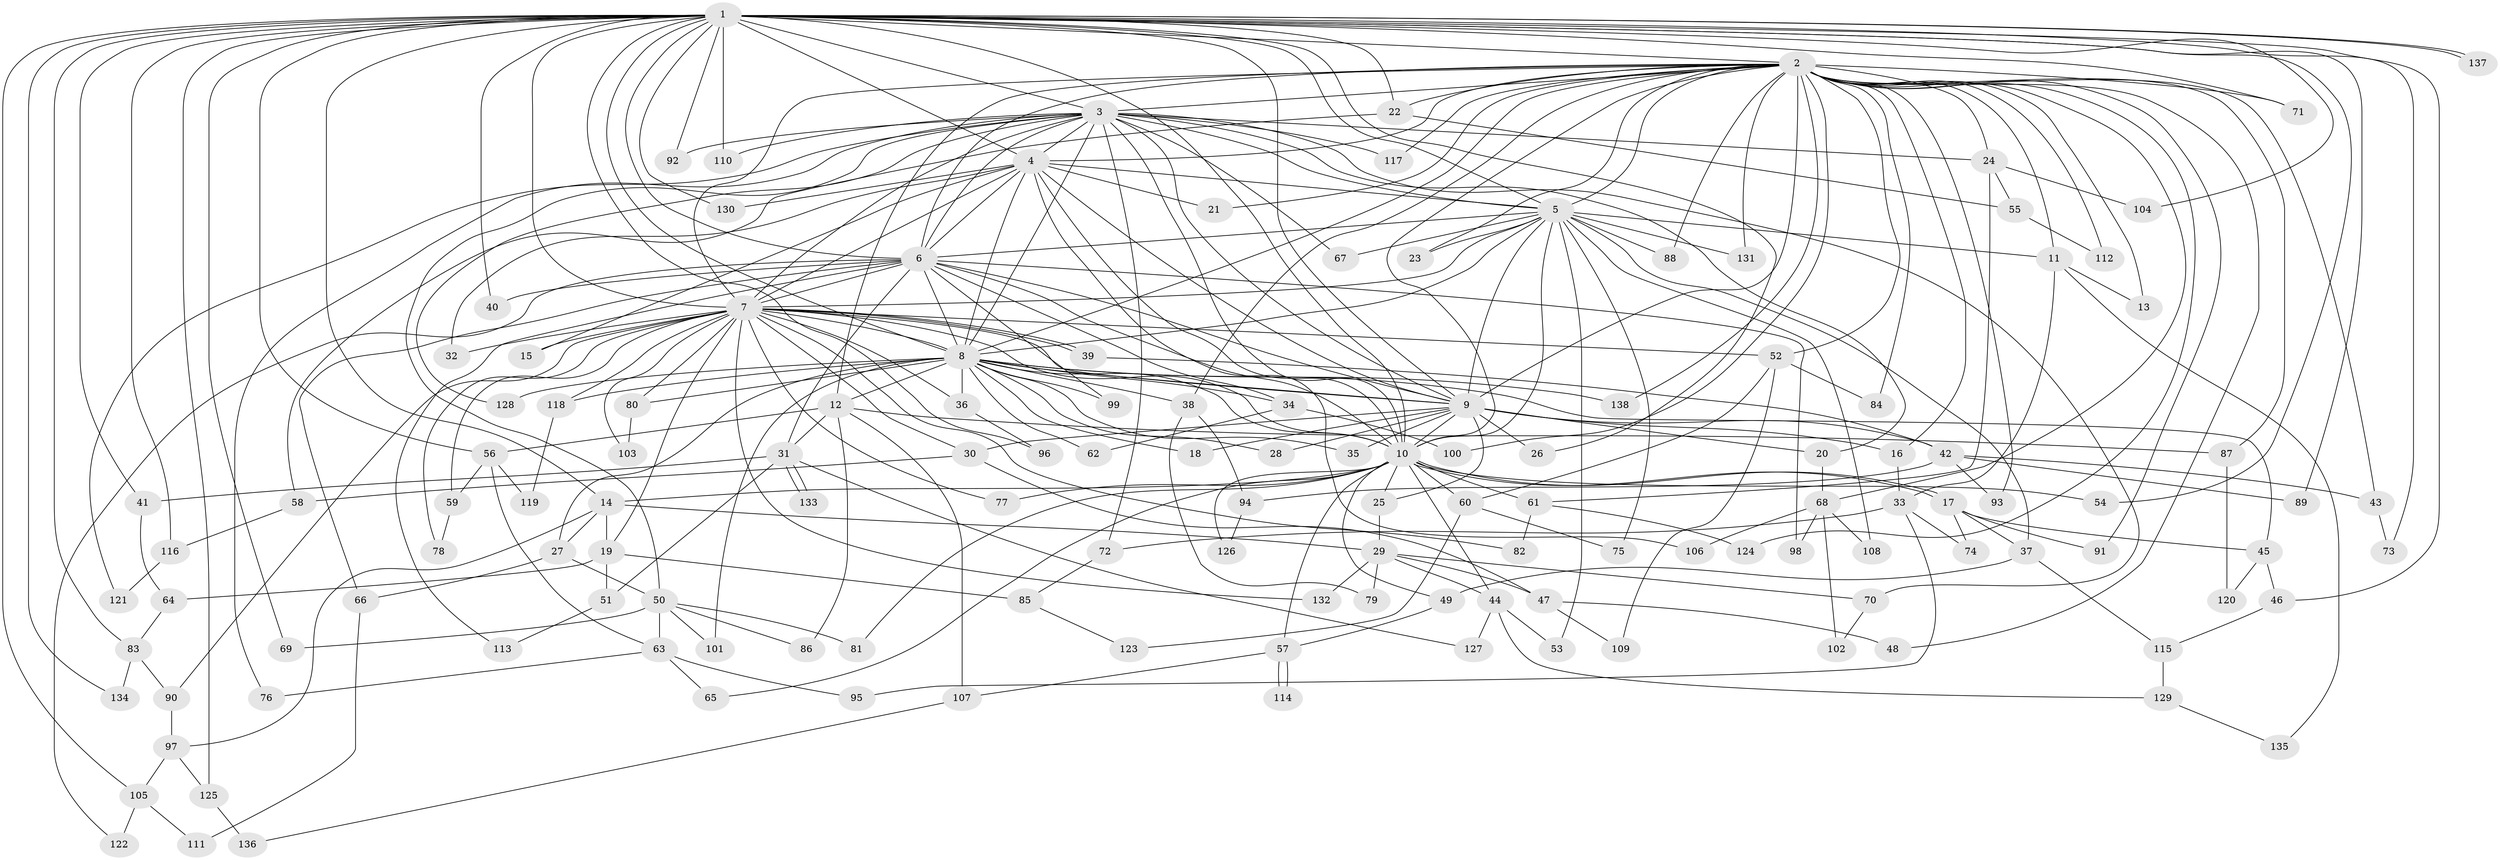 // coarse degree distribution, {15: 0.014492753623188406, 28: 0.014492753623188406, 17: 0.028985507246376812, 8: 0.043478260869565216, 14: 0.014492753623188406, 20: 0.014492753623188406, 18: 0.014492753623188406, 10: 0.014492753623188406, 11: 0.014492753623188406, 2: 0.36231884057971014, 16: 0.014492753623188406, 7: 0.07246376811594203, 6: 0.07246376811594203, 3: 0.15942028985507245, 5: 0.057971014492753624, 4: 0.057971014492753624, 1: 0.028985507246376812}
// Generated by graph-tools (version 1.1) at 2025/49/03/04/25 22:49:39]
// undirected, 138 vertices, 301 edges
graph export_dot {
  node [color=gray90,style=filled];
  1;
  2;
  3;
  4;
  5;
  6;
  7;
  8;
  9;
  10;
  11;
  12;
  13;
  14;
  15;
  16;
  17;
  18;
  19;
  20;
  21;
  22;
  23;
  24;
  25;
  26;
  27;
  28;
  29;
  30;
  31;
  32;
  33;
  34;
  35;
  36;
  37;
  38;
  39;
  40;
  41;
  42;
  43;
  44;
  45;
  46;
  47;
  48;
  49;
  50;
  51;
  52;
  53;
  54;
  55;
  56;
  57;
  58;
  59;
  60;
  61;
  62;
  63;
  64;
  65;
  66;
  67;
  68;
  69;
  70;
  71;
  72;
  73;
  74;
  75;
  76;
  77;
  78;
  79;
  80;
  81;
  82;
  83;
  84;
  85;
  86;
  87;
  88;
  89;
  90;
  91;
  92;
  93;
  94;
  95;
  96;
  97;
  98;
  99;
  100;
  101;
  102;
  103;
  104;
  105;
  106;
  107;
  108;
  109;
  110;
  111;
  112;
  113;
  114;
  115;
  116;
  117;
  118;
  119;
  120;
  121;
  122;
  123;
  124;
  125;
  126;
  127;
  128;
  129;
  130;
  131;
  132;
  133;
  134;
  135;
  136;
  137;
  138;
  1 -- 2;
  1 -- 3;
  1 -- 4;
  1 -- 5;
  1 -- 6;
  1 -- 7;
  1 -- 8;
  1 -- 9;
  1 -- 10;
  1 -- 14;
  1 -- 22;
  1 -- 26;
  1 -- 40;
  1 -- 41;
  1 -- 46;
  1 -- 54;
  1 -- 56;
  1 -- 69;
  1 -- 71;
  1 -- 73;
  1 -- 83;
  1 -- 89;
  1 -- 92;
  1 -- 96;
  1 -- 104;
  1 -- 105;
  1 -- 110;
  1 -- 116;
  1 -- 125;
  1 -- 130;
  1 -- 134;
  1 -- 137;
  1 -- 137;
  2 -- 3;
  2 -- 4;
  2 -- 5;
  2 -- 6;
  2 -- 7;
  2 -- 8;
  2 -- 9;
  2 -- 10;
  2 -- 11;
  2 -- 12;
  2 -- 13;
  2 -- 16;
  2 -- 21;
  2 -- 22;
  2 -- 23;
  2 -- 24;
  2 -- 38;
  2 -- 43;
  2 -- 48;
  2 -- 52;
  2 -- 68;
  2 -- 71;
  2 -- 84;
  2 -- 87;
  2 -- 88;
  2 -- 91;
  2 -- 93;
  2 -- 100;
  2 -- 112;
  2 -- 117;
  2 -- 124;
  2 -- 131;
  2 -- 138;
  3 -- 4;
  3 -- 5;
  3 -- 6;
  3 -- 7;
  3 -- 8;
  3 -- 9;
  3 -- 10;
  3 -- 20;
  3 -- 24;
  3 -- 50;
  3 -- 67;
  3 -- 70;
  3 -- 72;
  3 -- 76;
  3 -- 92;
  3 -- 110;
  3 -- 117;
  3 -- 121;
  3 -- 128;
  4 -- 5;
  4 -- 6;
  4 -- 7;
  4 -- 8;
  4 -- 9;
  4 -- 10;
  4 -- 15;
  4 -- 21;
  4 -- 32;
  4 -- 106;
  4 -- 130;
  5 -- 6;
  5 -- 7;
  5 -- 8;
  5 -- 9;
  5 -- 10;
  5 -- 11;
  5 -- 23;
  5 -- 37;
  5 -- 53;
  5 -- 67;
  5 -- 75;
  5 -- 88;
  5 -- 108;
  5 -- 131;
  6 -- 7;
  6 -- 8;
  6 -- 9;
  6 -- 10;
  6 -- 31;
  6 -- 34;
  6 -- 40;
  6 -- 66;
  6 -- 98;
  6 -- 99;
  6 -- 113;
  6 -- 122;
  7 -- 8;
  7 -- 9;
  7 -- 10;
  7 -- 15;
  7 -- 19;
  7 -- 30;
  7 -- 32;
  7 -- 36;
  7 -- 39;
  7 -- 39;
  7 -- 52;
  7 -- 59;
  7 -- 77;
  7 -- 78;
  7 -- 80;
  7 -- 82;
  7 -- 90;
  7 -- 103;
  7 -- 118;
  7 -- 132;
  8 -- 9;
  8 -- 10;
  8 -- 12;
  8 -- 18;
  8 -- 27;
  8 -- 28;
  8 -- 34;
  8 -- 35;
  8 -- 36;
  8 -- 38;
  8 -- 45;
  8 -- 62;
  8 -- 80;
  8 -- 99;
  8 -- 101;
  8 -- 118;
  8 -- 128;
  8 -- 138;
  9 -- 10;
  9 -- 16;
  9 -- 18;
  9 -- 20;
  9 -- 25;
  9 -- 26;
  9 -- 28;
  9 -- 30;
  9 -- 35;
  9 -- 42;
  10 -- 14;
  10 -- 17;
  10 -- 17;
  10 -- 25;
  10 -- 44;
  10 -- 49;
  10 -- 54;
  10 -- 57;
  10 -- 60;
  10 -- 61;
  10 -- 65;
  10 -- 77;
  10 -- 81;
  10 -- 126;
  11 -- 13;
  11 -- 33;
  11 -- 135;
  12 -- 31;
  12 -- 56;
  12 -- 86;
  12 -- 87;
  12 -- 107;
  14 -- 19;
  14 -- 27;
  14 -- 29;
  14 -- 97;
  16 -- 33;
  17 -- 37;
  17 -- 45;
  17 -- 74;
  17 -- 91;
  19 -- 51;
  19 -- 64;
  19 -- 85;
  20 -- 68;
  22 -- 55;
  22 -- 58;
  24 -- 55;
  24 -- 61;
  24 -- 104;
  25 -- 29;
  27 -- 50;
  27 -- 66;
  29 -- 44;
  29 -- 47;
  29 -- 70;
  29 -- 79;
  29 -- 132;
  30 -- 47;
  30 -- 58;
  31 -- 41;
  31 -- 51;
  31 -- 127;
  31 -- 133;
  31 -- 133;
  33 -- 72;
  33 -- 74;
  33 -- 95;
  34 -- 62;
  34 -- 100;
  36 -- 96;
  37 -- 49;
  37 -- 115;
  38 -- 79;
  38 -- 94;
  39 -- 42;
  41 -- 64;
  42 -- 43;
  42 -- 89;
  42 -- 93;
  42 -- 94;
  43 -- 73;
  44 -- 53;
  44 -- 127;
  44 -- 129;
  45 -- 46;
  45 -- 120;
  46 -- 115;
  47 -- 48;
  47 -- 109;
  49 -- 57;
  50 -- 63;
  50 -- 69;
  50 -- 81;
  50 -- 86;
  50 -- 101;
  51 -- 113;
  52 -- 60;
  52 -- 84;
  52 -- 109;
  55 -- 112;
  56 -- 59;
  56 -- 63;
  56 -- 119;
  57 -- 107;
  57 -- 114;
  57 -- 114;
  58 -- 116;
  59 -- 78;
  60 -- 75;
  60 -- 123;
  61 -- 82;
  61 -- 124;
  63 -- 65;
  63 -- 76;
  63 -- 95;
  64 -- 83;
  66 -- 111;
  68 -- 98;
  68 -- 102;
  68 -- 106;
  68 -- 108;
  70 -- 102;
  72 -- 85;
  80 -- 103;
  83 -- 90;
  83 -- 134;
  85 -- 123;
  87 -- 120;
  90 -- 97;
  94 -- 126;
  97 -- 105;
  97 -- 125;
  105 -- 111;
  105 -- 122;
  107 -- 136;
  115 -- 129;
  116 -- 121;
  118 -- 119;
  125 -- 136;
  129 -- 135;
}
